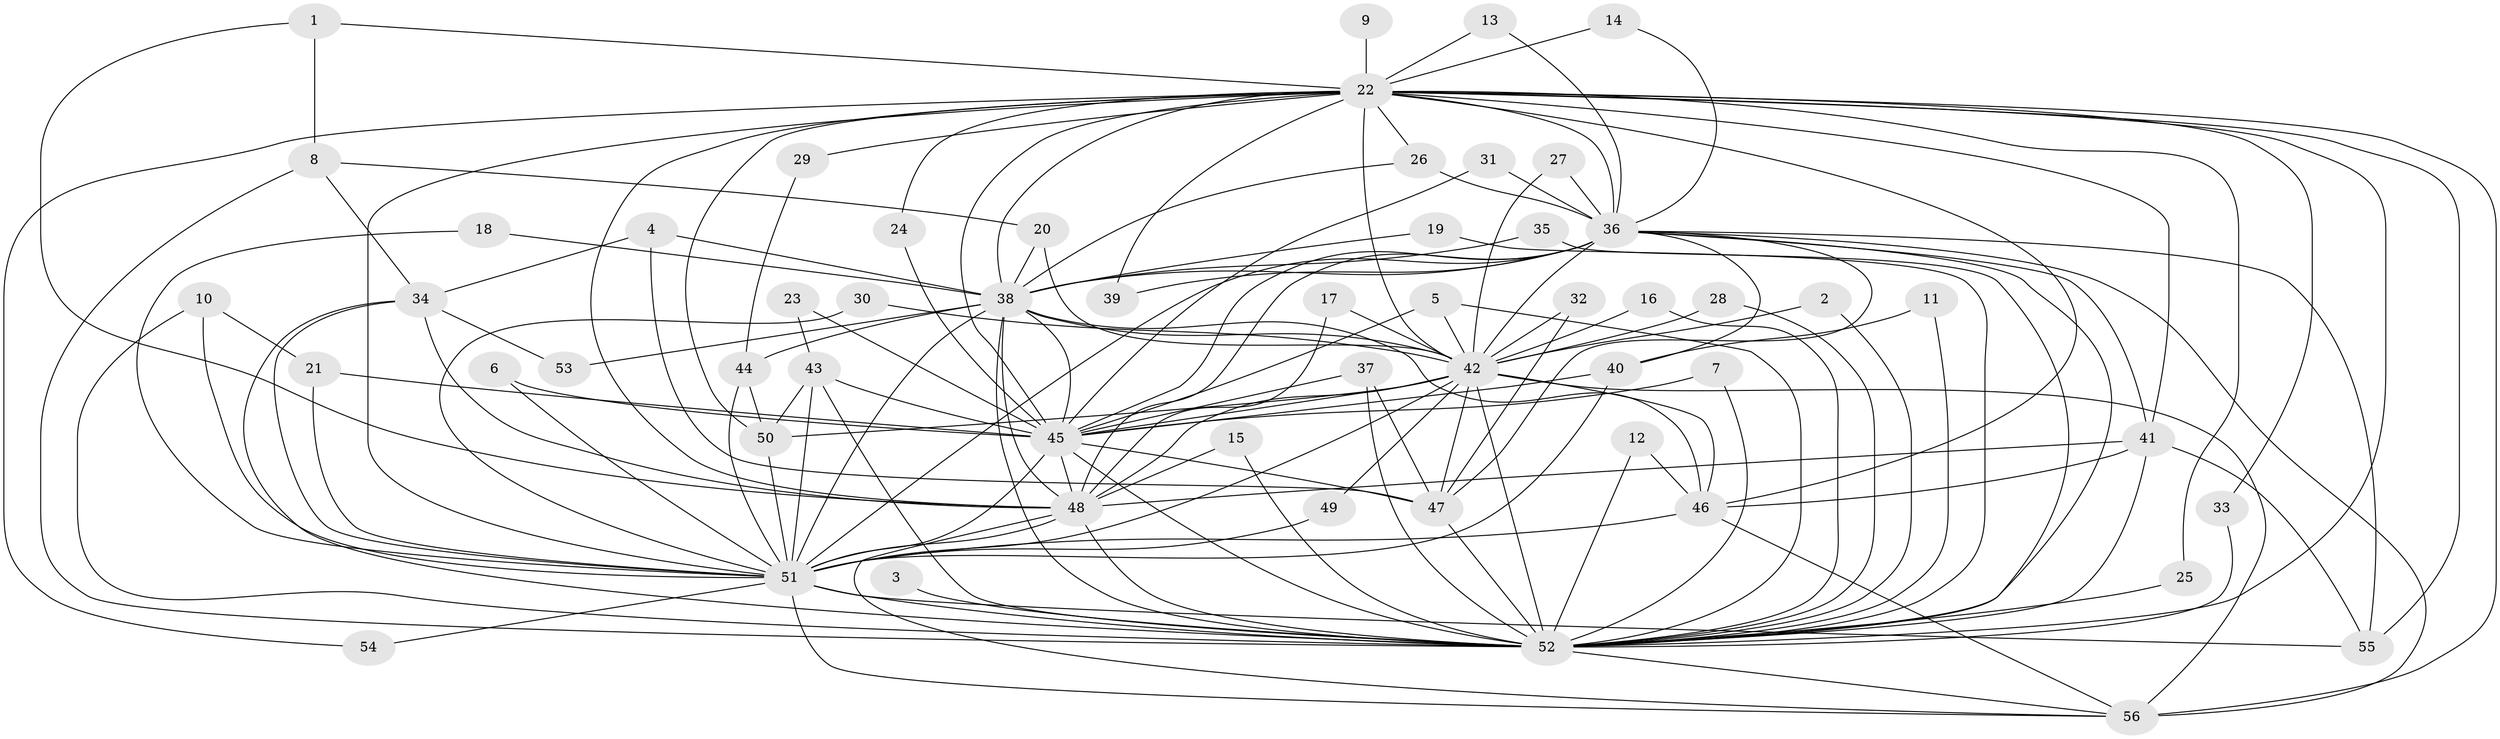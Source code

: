 // original degree distribution, {30: 0.009009009009009009, 27: 0.009009009009009009, 17: 0.009009009009009009, 19: 0.018018018018018018, 20: 0.009009009009009009, 28: 0.009009009009009009, 22: 0.009009009009009009, 23: 0.009009009009009009, 15: 0.009009009009009009, 3: 0.22522522522522523, 5: 0.05405405405405406, 6: 0.02702702702702703, 2: 0.5405405405405406, 4: 0.05405405405405406, 7: 0.009009009009009009}
// Generated by graph-tools (version 1.1) at 2025/49/03/09/25 03:49:27]
// undirected, 56 vertices, 149 edges
graph export_dot {
graph [start="1"]
  node [color=gray90,style=filled];
  1;
  2;
  3;
  4;
  5;
  6;
  7;
  8;
  9;
  10;
  11;
  12;
  13;
  14;
  15;
  16;
  17;
  18;
  19;
  20;
  21;
  22;
  23;
  24;
  25;
  26;
  27;
  28;
  29;
  30;
  31;
  32;
  33;
  34;
  35;
  36;
  37;
  38;
  39;
  40;
  41;
  42;
  43;
  44;
  45;
  46;
  47;
  48;
  49;
  50;
  51;
  52;
  53;
  54;
  55;
  56;
  1 -- 8 [weight=1.0];
  1 -- 22 [weight=1.0];
  1 -- 48 [weight=1.0];
  2 -- 42 [weight=1.0];
  2 -- 52 [weight=1.0];
  3 -- 52 [weight=2.0];
  4 -- 34 [weight=1.0];
  4 -- 38 [weight=1.0];
  4 -- 47 [weight=1.0];
  5 -- 42 [weight=1.0];
  5 -- 45 [weight=1.0];
  5 -- 52 [weight=1.0];
  6 -- 45 [weight=1.0];
  6 -- 51 [weight=1.0];
  7 -- 45 [weight=1.0];
  7 -- 52 [weight=1.0];
  8 -- 20 [weight=1.0];
  8 -- 34 [weight=1.0];
  8 -- 52 [weight=1.0];
  9 -- 22 [weight=1.0];
  10 -- 21 [weight=1.0];
  10 -- 51 [weight=1.0];
  10 -- 52 [weight=1.0];
  11 -- 40 [weight=1.0];
  11 -- 52 [weight=1.0];
  12 -- 46 [weight=1.0];
  12 -- 52 [weight=1.0];
  13 -- 22 [weight=1.0];
  13 -- 36 [weight=1.0];
  14 -- 22 [weight=1.0];
  14 -- 36 [weight=1.0];
  15 -- 48 [weight=1.0];
  15 -- 52 [weight=1.0];
  16 -- 42 [weight=1.0];
  16 -- 52 [weight=1.0];
  17 -- 42 [weight=1.0];
  17 -- 48 [weight=1.0];
  18 -- 38 [weight=1.0];
  18 -- 51 [weight=1.0];
  19 -- 38 [weight=1.0];
  19 -- 52 [weight=1.0];
  20 -- 38 [weight=1.0];
  20 -- 42 [weight=1.0];
  21 -- 45 [weight=1.0];
  21 -- 51 [weight=1.0];
  22 -- 24 [weight=1.0];
  22 -- 25 [weight=1.0];
  22 -- 26 [weight=1.0];
  22 -- 29 [weight=1.0];
  22 -- 33 [weight=1.0];
  22 -- 36 [weight=3.0];
  22 -- 38 [weight=1.0];
  22 -- 39 [weight=1.0];
  22 -- 41 [weight=1.0];
  22 -- 42 [weight=1.0];
  22 -- 45 [weight=4.0];
  22 -- 46 [weight=1.0];
  22 -- 48 [weight=1.0];
  22 -- 50 [weight=1.0];
  22 -- 51 [weight=2.0];
  22 -- 52 [weight=2.0];
  22 -- 54 [weight=1.0];
  22 -- 55 [weight=1.0];
  22 -- 56 [weight=1.0];
  23 -- 43 [weight=1.0];
  23 -- 45 [weight=1.0];
  24 -- 45 [weight=1.0];
  25 -- 52 [weight=1.0];
  26 -- 36 [weight=1.0];
  26 -- 38 [weight=1.0];
  27 -- 36 [weight=1.0];
  27 -- 42 [weight=1.0];
  28 -- 42 [weight=1.0];
  28 -- 52 [weight=1.0];
  29 -- 44 [weight=1.0];
  30 -- 42 [weight=1.0];
  30 -- 51 [weight=1.0];
  31 -- 36 [weight=1.0];
  31 -- 45 [weight=2.0];
  32 -- 42 [weight=1.0];
  32 -- 47 [weight=1.0];
  33 -- 52 [weight=1.0];
  34 -- 48 [weight=1.0];
  34 -- 51 [weight=1.0];
  34 -- 52 [weight=1.0];
  34 -- 53 [weight=1.0];
  35 -- 38 [weight=1.0];
  35 -- 52 [weight=3.0];
  36 -- 38 [weight=2.0];
  36 -- 39 [weight=1.0];
  36 -- 40 [weight=1.0];
  36 -- 41 [weight=1.0];
  36 -- 42 [weight=1.0];
  36 -- 45 [weight=2.0];
  36 -- 47 [weight=1.0];
  36 -- 48 [weight=1.0];
  36 -- 51 [weight=1.0];
  36 -- 52 [weight=2.0];
  36 -- 55 [weight=1.0];
  36 -- 56 [weight=1.0];
  37 -- 45 [weight=3.0];
  37 -- 47 [weight=1.0];
  37 -- 52 [weight=1.0];
  38 -- 42 [weight=1.0];
  38 -- 44 [weight=2.0];
  38 -- 45 [weight=3.0];
  38 -- 46 [weight=1.0];
  38 -- 48 [weight=1.0];
  38 -- 51 [weight=2.0];
  38 -- 52 [weight=3.0];
  38 -- 53 [weight=1.0];
  40 -- 45 [weight=1.0];
  40 -- 51 [weight=2.0];
  41 -- 46 [weight=1.0];
  41 -- 48 [weight=1.0];
  41 -- 52 [weight=1.0];
  41 -- 55 [weight=1.0];
  42 -- 45 [weight=2.0];
  42 -- 46 [weight=1.0];
  42 -- 47 [weight=1.0];
  42 -- 48 [weight=1.0];
  42 -- 49 [weight=1.0];
  42 -- 50 [weight=1.0];
  42 -- 51 [weight=1.0];
  42 -- 52 [weight=3.0];
  42 -- 56 [weight=1.0];
  43 -- 45 [weight=1.0];
  43 -- 50 [weight=1.0];
  43 -- 51 [weight=1.0];
  43 -- 52 [weight=1.0];
  44 -- 50 [weight=1.0];
  44 -- 51 [weight=2.0];
  45 -- 47 [weight=1.0];
  45 -- 48 [weight=2.0];
  45 -- 51 [weight=2.0];
  45 -- 52 [weight=4.0];
  46 -- 51 [weight=2.0];
  46 -- 56 [weight=1.0];
  47 -- 52 [weight=1.0];
  48 -- 51 [weight=1.0];
  48 -- 52 [weight=2.0];
  48 -- 56 [weight=1.0];
  49 -- 51 [weight=1.0];
  50 -- 51 [weight=1.0];
  51 -- 52 [weight=3.0];
  51 -- 54 [weight=1.0];
  51 -- 55 [weight=1.0];
  51 -- 56 [weight=1.0];
  52 -- 56 [weight=1.0];
}
